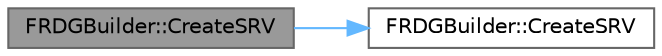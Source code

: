 digraph "FRDGBuilder::CreateSRV"
{
 // INTERACTIVE_SVG=YES
 // LATEX_PDF_SIZE
  bgcolor="transparent";
  edge [fontname=Helvetica,fontsize=10,labelfontname=Helvetica,labelfontsize=10];
  node [fontname=Helvetica,fontsize=10,shape=box,height=0.2,width=0.4];
  rankdir="LR";
  Node1 [id="Node000001",label="FRDGBuilder::CreateSRV",height=0.2,width=0.4,color="gray40", fillcolor="grey60", style="filled", fontcolor="black",tooltip=" "];
  Node1 -> Node2 [id="edge1_Node000001_Node000002",color="steelblue1",style="solid",tooltip=" "];
  Node2 [id="Node000002",label="FRDGBuilder::CreateSRV",height=0.2,width=0.4,color="grey40", fillcolor="white", style="filled",URL="$d5/dac/classFRDGBuilder.html#adb893efdf539cac3c3cf88975b42c36b",tooltip="Create graph tracked SRV for a texture from a descriptor."];
}
